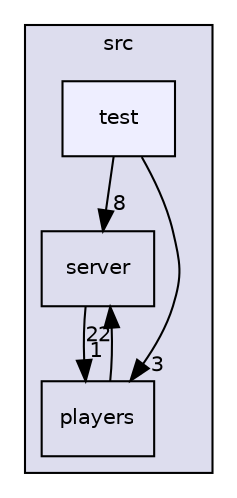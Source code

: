 digraph "C:/Users/tangu/Documents/Perso/GitHub_perso/Projects/Gomoku/src/test" {
  compound=true
  node [ fontsize="10", fontname="Helvetica"];
  edge [ labelfontsize="10", labelfontname="Helvetica"];
  subgraph clusterdir_68267d1309a1af8e8297ef4c3efbcdba {
    graph [ bgcolor="#ddddee", pencolor="black", label="src" fontname="Helvetica", fontsize="10", URL="dir_68267d1309a1af8e8297ef4c3efbcdba.html"]
  dir_075bb3ff235063c77951cd176d15a741 [shape=box label="server" URL="dir_075bb3ff235063c77951cd176d15a741.html"];
  dir_3e72a3b57dc3879b770eea3465447b47 [shape=box label="players" URL="dir_3e72a3b57dc3879b770eea3465447b47.html"];
  dir_120ed4da3e3217b1e7fc0b4f48568e79 [shape=box, label="test", style="filled", fillcolor="#eeeeff", pencolor="black", URL="dir_120ed4da3e3217b1e7fc0b4f48568e79.html"];
  }
  dir_3e72a3b57dc3879b770eea3465447b47->dir_075bb3ff235063c77951cd176d15a741 [headlabel="22", labeldistance=1.5 headhref="dir_000001_000002.html"];
  dir_075bb3ff235063c77951cd176d15a741->dir_3e72a3b57dc3879b770eea3465447b47 [headlabel="1", labeldistance=1.5 headhref="dir_000002_000001.html"];
  dir_120ed4da3e3217b1e7fc0b4f48568e79->dir_075bb3ff235063c77951cd176d15a741 [headlabel="8", labeldistance=1.5 headhref="dir_000003_000002.html"];
  dir_120ed4da3e3217b1e7fc0b4f48568e79->dir_3e72a3b57dc3879b770eea3465447b47 [headlabel="3", labeldistance=1.5 headhref="dir_000003_000001.html"];
}
